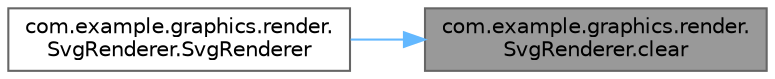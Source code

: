 digraph "com.example.graphics.render.SvgRenderer.clear"
{
 // LATEX_PDF_SIZE
  bgcolor="transparent";
  edge [fontname=Helvetica,fontsize=10,labelfontname=Helvetica,labelfontsize=10];
  node [fontname=Helvetica,fontsize=10,shape=box,height=0.2,width=0.4];
  rankdir="RL";
  Node1 [id="Node000001",label="com.example.graphics.render.\lSvgRenderer.clear",height=0.2,width=0.4,color="gray40", fillcolor="grey60", style="filled", fontcolor="black",tooltip=" "];
  Node1 -> Node2 [id="edge1_Node000001_Node000002",dir="back",color="steelblue1",style="solid",tooltip=" "];
  Node2 [id="Node000002",label="com.example.graphics.render.\lSvgRenderer.SvgRenderer",height=0.2,width=0.4,color="grey40", fillcolor="white", style="filled",URL="$classcom_1_1example_1_1graphics_1_1render_1_1SvgRenderer.html#a6bf4cb97b73cd2ef337a7749652a7439",tooltip=" "];
}
